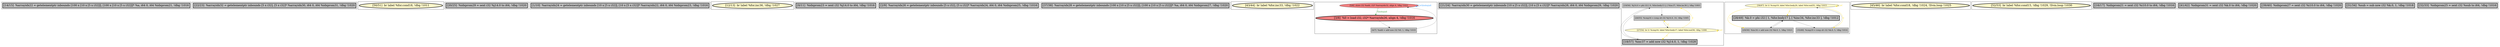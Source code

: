 
digraph G {





subgraph cluster20 {


node852 [penwidth=3.0,fontsize=20,fillcolor=grey,label="[14/15]  %arrayidx22 = getelementptr inbounds [100 x [10 x [5 x i32]]], [100 x [10 x [5 x i32]]]* %a, i64 0, i64 %idxprom21, !dbg !1016",shape=rectangle,style=filled ]



}

subgraph cluster18 {


node850 [penwidth=3.0,fontsize=20,fillcolor=grey,label="[22/23]  %arrayidx32 = getelementptr inbounds [5 x i32], [5 x i32]* %arrayidx30, i64 0, i64 %idxprom31, !dbg !1020",shape=rectangle,style=filled ]



}

subgraph cluster16 {


node848 [penwidth=3.0,fontsize=20,fillcolor=lemonchiffon,label="[50/51]  br label %for.cond18, !dbg !1011",shape=ellipse,style=filled ]



}

subgraph cluster17 {


node849 [penwidth=3.0,fontsize=20,fillcolor=grey,label="[20/25]  %idxprom29 = sext i32 %j14.0 to i64, !dbg !1020",shape=rectangle,style=filled ]



}

subgraph cluster4 {


node830 [penwidth=3.0,fontsize=20,fillcolor=grey,label="[1/10]  %arrayidx24 = getelementptr inbounds [10 x [5 x i32]], [10 x [5 x i32]]* %arrayidx22, i64 0, i64 %idxprom23, !dbg !1016",shape=rectangle,style=filled ]



}

subgraph cluster3 {


node829 [penwidth=3.0,fontsize=20,fillcolor=lemonchiffon,label="[12/13]  br label %for.inc36, !dbg !1027",shape=ellipse,style=filled ]



}

subgraph cluster2 {


node828 [penwidth=3.0,fontsize=20,fillcolor=grey,label="[0/11]  %idxprom23 = sext i32 %j14.0 to i64, !dbg !1016",shape=rectangle,style=filled ]



}

subgraph cluster1 {


node827 [penwidth=3.0,fontsize=20,fillcolor=grey,label="[2/9]  %arrayidx26 = getelementptr inbounds [5 x i32], [5 x i32]* %arrayidx24, i64 0, i64 %idxprom25, !dbg !1016",shape=rectangle,style=filled ]



}

subgraph cluster12 {


node841 [penwidth=3.0,fontsize=20,fillcolor=grey,label="[37/38]  %arrayidx28 = getelementptr inbounds [100 x [10 x [5 x i32]]], [100 x [10 x [5 x i32]]]* %a, i64 0, i64 %idxprom27, !dbg !1020",shape=rectangle,style=filled ]



}

subgraph cluster5 {


node831 [penwidth=3.0,fontsize=20,fillcolor=lemonchiffon,label="[43/44]  br label %for.inc33, !dbg !1022",shape=ellipse,style=filled ]



}

subgraph cluster0 {


node826 [fillcolor=lightcoral,label="[5/6]  store i32 %add, i32* %arrayidx32, align 4, !dbg !1021",shape=ellipse,style=filled ]
node824 [fillcolor=grey,label="[4/7]  %add = add nsw i32 %0, 1, !dbg !1019",shape=rectangle,style=filled ]
node825 [penwidth=3.0,fontsize=20,fillcolor=lightcoral,label="[3/8]  %0 = load i32, i32* %arrayidx26, align 4, !dbg !1016",shape=ellipse,style=filled ]

node825->node824 [style=solid,color=black,label="",penwidth=0.5,fontcolor=black ]
node826->node825 [style=solid,color=forestgreen,label="T|indep|all",penwidth=1.0,fontcolor=forestgreen ]
node826->node826 [style=solid,color=dodgerblue,label="O|indep|all",penwidth=1.0,fontcolor=dodgerblue ]
node824->node826 [style=solid,color=black,label="",penwidth=0.5,fontcolor=black ]


}

subgraph cluster6 {


node832 [penwidth=3.0,fontsize=20,fillcolor=grey,label="[21/24]  %arrayidx30 = getelementptr inbounds [10 x [5 x i32]], [10 x [5 x i32]]* %arrayidx28, i64 0, i64 %idxprom29, !dbg !1020",shape=rectangle,style=filled ]



}

subgraph cluster14 {


node846 [fillcolor=grey,label="[19/56]  %j14.0 = phi i32 [ 0, %for.body13 ], [ %inc37, %for.inc36 ], !dbg !1003",shape=rectangle,style=filled ]
node845 [penwidth=3.0,fontsize=20,fillcolor=grey,label="[18/57]  %inc37 = add nsw i32 %j14.0, 1, !dbg !1028",shape=rectangle,style=filled ]
node843 [fillcolor=grey,label="[26/55]  %cmp16 = icmp slt i32 %j14.0, 10, !dbg !1005",shape=rectangle,style=filled ]
node844 [fillcolor=lemonchiffon,label="[27/54]  br i1 %cmp16, label %for.body17, label %for.end38, !dbg !1006",shape=ellipse,style=filled ]

node845->node846 [style=solid,color=black,label="",penwidth=0.5,fontcolor=black ]
node844->node845 [style=solid,color=gold,label="C",penwidth=1.0,fontcolor=gold ]
node844->node843 [style=solid,color=gold,label="C",penwidth=1.0,fontcolor=gold ]
node846->node845 [style=solid,color=black,label="",penwidth=0.5,fontcolor=black ]
node846->node843 [style=solid,color=black,label="",penwidth=0.5,fontcolor=black ]
node843->node844 [style=solid,color=black,label="",penwidth=0.5,fontcolor=black ]
node844->node844 [style=solid,color=gold,label="C",penwidth=1.0,fontcolor=gold ]
node844->node846 [style=solid,color=gold,label="C",penwidth=1.0,fontcolor=gold ]


}

subgraph cluster7 {


node836 [fillcolor=lemonchiffon,label="[36/47]  br i1 %cmp19, label %for.body20, label %for.end35, !dbg !1015",shape=ellipse,style=filled ]
node835 [penwidth=3.0,fontsize=20,fillcolor=grey,label="[28/49]  %k.0 = phi i32 [ 1, %for.body17 ], [ %inc34, %for.inc33 ], !dbg !1012",shape=rectangle,style=filled ]
node833 [fillcolor=grey,label="[29/30]  %inc34 = add nsw i32 %k.0, 1, !dbg !1023",shape=rectangle,style=filled ]
node834 [fillcolor=grey,label="[35/48]  %cmp19 = icmp slt i32 %k.0, 5, !dbg !1014",shape=rectangle,style=filled ]

node836->node835 [style=solid,color=gold,label="C",penwidth=1.0,fontcolor=gold ]
node833->node835 [style=solid,color=black,label="",penwidth=0.5,fontcolor=black ]
node836->node836 [style=solid,color=gold,label="C",penwidth=1.0,fontcolor=gold ]
node836->node833 [style=solid,color=gold,label="C",penwidth=1.0,fontcolor=gold ]
node834->node836 [style=solid,color=black,label="",penwidth=0.5,fontcolor=black ]
node835->node833 [style=solid,color=black,label="",penwidth=0.5,fontcolor=black ]
node836->node834 [style=solid,color=gold,label="C",penwidth=1.0,fontcolor=gold ]
node835->node834 [style=solid,color=black,label="",penwidth=0.5,fontcolor=black ]


}

subgraph cluster8 {


node837 [penwidth=3.0,fontsize=20,fillcolor=lemonchiffon,label="[45/46]  br label %for.cond18, !dbg !1024, !llvm.loop !1025",shape=ellipse,style=filled ]



}

subgraph cluster9 {


node838 [penwidth=3.0,fontsize=20,fillcolor=lemonchiffon,label="[52/53]  br label %for.cond15, !dbg !1029, !llvm.loop !1030",shape=ellipse,style=filled ]



}

subgraph cluster19 {


node851 [penwidth=3.0,fontsize=20,fillcolor=grey,label="[16/17]  %idxprom21 = sext i32 %i10.0 to i64, !dbg !1016",shape=rectangle,style=filled ]



}

subgraph cluster10 {


node839 [penwidth=3.0,fontsize=20,fillcolor=grey,label="[41/42]  %idxprom31 = sext i32 %k.0 to i64, !dbg !1020",shape=rectangle,style=filled ]



}

subgraph cluster11 {


node840 [penwidth=3.0,fontsize=20,fillcolor=grey,label="[39/40]  %idxprom27 = sext i32 %i10.0 to i64, !dbg !1020",shape=rectangle,style=filled ]



}

subgraph cluster13 {


node842 [penwidth=3.0,fontsize=20,fillcolor=grey,label="[31/34]  %sub = sub nsw i32 %k.0, 1, !dbg !1018",shape=rectangle,style=filled ]



}

subgraph cluster15 {


node847 [penwidth=3.0,fontsize=20,fillcolor=grey,label="[32/33]  %idxprom25 = sext i32 %sub to i64, !dbg !1016",shape=rectangle,style=filled ]



}

}

